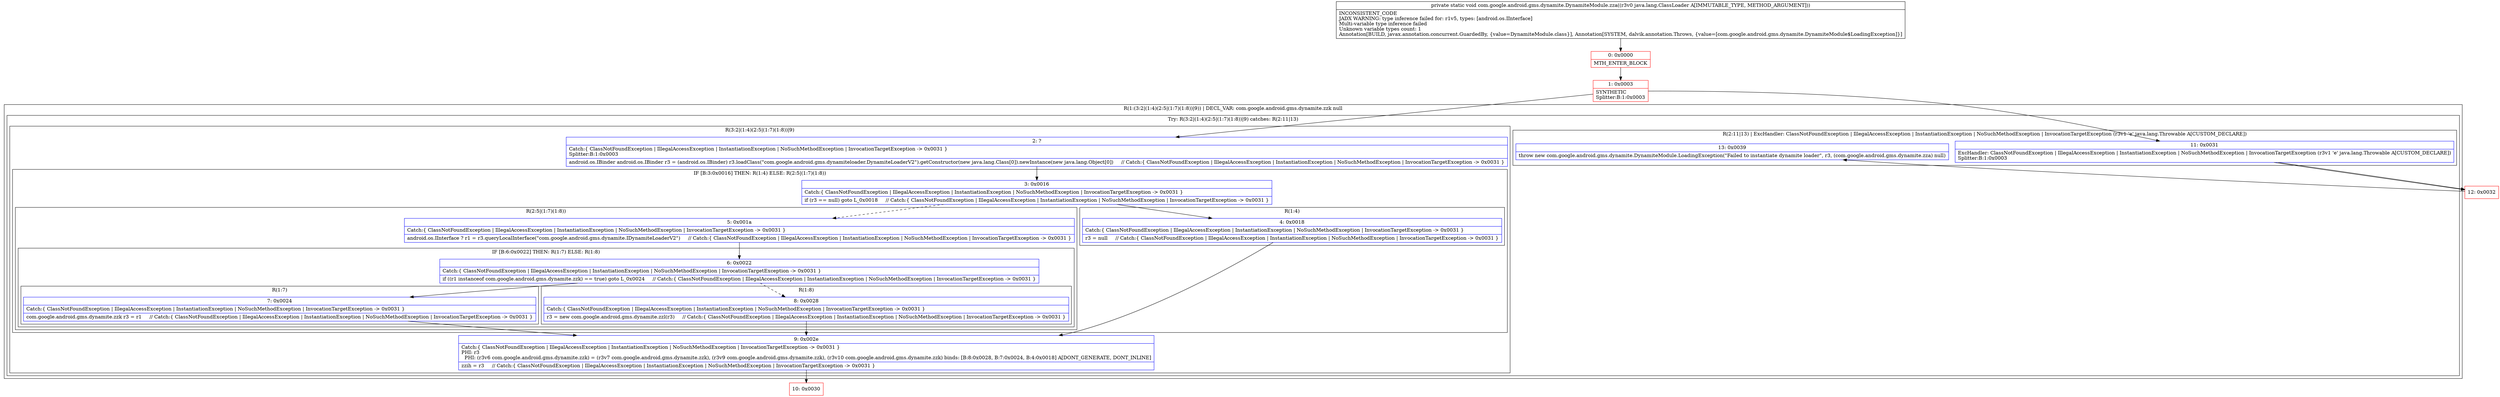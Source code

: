 digraph "CFG forcom.google.android.gms.dynamite.DynamiteModule.zza(Ljava\/lang\/ClassLoader;)V" {
subgraph cluster_Region_227210270 {
label = "R(1:(3:2|(1:4)(2:5|(1:7)(1:8))|9)) | DECL_VAR: com.google.android.gms.dynamite.zzk null\l";
node [shape=record,color=blue];
subgraph cluster_TryCatchRegion_1173523387 {
label = "Try: R(3:2|(1:4)(2:5|(1:7)(1:8))|9) catches: R(2:11|13)";
node [shape=record,color=blue];
subgraph cluster_Region_1826815555 {
label = "R(3:2|(1:4)(2:5|(1:7)(1:8))|9)";
node [shape=record,color=blue];
Node_2 [shape=record,label="{2\:\ ?|Catch:\{ ClassNotFoundException \| IllegalAccessException \| InstantiationException \| NoSuchMethodException \| InvocationTargetException \-\> 0x0031 \}\lSplitter:B:1:0x0003\l|android.os.IBinder android.os.IBinder r3 = (android.os.IBinder) r3.loadClass(\"com.google.android.gms.dynamiteloader.DynamiteLoaderV2\").getConstructor(new java.lang.Class[0]).newInstance(new java.lang.Object[0])     \/\/ Catch:\{ ClassNotFoundException \| IllegalAccessException \| InstantiationException \| NoSuchMethodException \| InvocationTargetException \-\> 0x0031 \}\l}"];
subgraph cluster_IfRegion_849623737 {
label = "IF [B:3:0x0016] THEN: R(1:4) ELSE: R(2:5|(1:7)(1:8))";
node [shape=record,color=blue];
Node_3 [shape=record,label="{3\:\ 0x0016|Catch:\{ ClassNotFoundException \| IllegalAccessException \| InstantiationException \| NoSuchMethodException \| InvocationTargetException \-\> 0x0031 \}\l|if (r3 == null) goto L_0x0018     \/\/ Catch:\{ ClassNotFoundException \| IllegalAccessException \| InstantiationException \| NoSuchMethodException \| InvocationTargetException \-\> 0x0031 \}\l}"];
subgraph cluster_Region_124011784 {
label = "R(1:4)";
node [shape=record,color=blue];
Node_4 [shape=record,label="{4\:\ 0x0018|Catch:\{ ClassNotFoundException \| IllegalAccessException \| InstantiationException \| NoSuchMethodException \| InvocationTargetException \-\> 0x0031 \}\l|r3 = null     \/\/ Catch:\{ ClassNotFoundException \| IllegalAccessException \| InstantiationException \| NoSuchMethodException \| InvocationTargetException \-\> 0x0031 \}\l}"];
}
subgraph cluster_Region_335807550 {
label = "R(2:5|(1:7)(1:8))";
node [shape=record,color=blue];
Node_5 [shape=record,label="{5\:\ 0x001a|Catch:\{ ClassNotFoundException \| IllegalAccessException \| InstantiationException \| NoSuchMethodException \| InvocationTargetException \-\> 0x0031 \}\l|android.os.IInterface ? r1 = r3.queryLocalInterface(\"com.google.android.gms.dynamite.IDynamiteLoaderV2\")     \/\/ Catch:\{ ClassNotFoundException \| IllegalAccessException \| InstantiationException \| NoSuchMethodException \| InvocationTargetException \-\> 0x0031 \}\l}"];
subgraph cluster_IfRegion_871728174 {
label = "IF [B:6:0x0022] THEN: R(1:7) ELSE: R(1:8)";
node [shape=record,color=blue];
Node_6 [shape=record,label="{6\:\ 0x0022|Catch:\{ ClassNotFoundException \| IllegalAccessException \| InstantiationException \| NoSuchMethodException \| InvocationTargetException \-\> 0x0031 \}\l|if ((r1 instanceof com.google.android.gms.dynamite.zzk) == true) goto L_0x0024     \/\/ Catch:\{ ClassNotFoundException \| IllegalAccessException \| InstantiationException \| NoSuchMethodException \| InvocationTargetException \-\> 0x0031 \}\l}"];
subgraph cluster_Region_344376531 {
label = "R(1:7)";
node [shape=record,color=blue];
Node_7 [shape=record,label="{7\:\ 0x0024|Catch:\{ ClassNotFoundException \| IllegalAccessException \| InstantiationException \| NoSuchMethodException \| InvocationTargetException \-\> 0x0031 \}\l|com.google.android.gms.dynamite.zzk r3 = r1     \/\/ Catch:\{ ClassNotFoundException \| IllegalAccessException \| InstantiationException \| NoSuchMethodException \| InvocationTargetException \-\> 0x0031 \}\l}"];
}
subgraph cluster_Region_1869426587 {
label = "R(1:8)";
node [shape=record,color=blue];
Node_8 [shape=record,label="{8\:\ 0x0028|Catch:\{ ClassNotFoundException \| IllegalAccessException \| InstantiationException \| NoSuchMethodException \| InvocationTargetException \-\> 0x0031 \}\l|r3 = new com.google.android.gms.dynamite.zzl(r3)     \/\/ Catch:\{ ClassNotFoundException \| IllegalAccessException \| InstantiationException \| NoSuchMethodException \| InvocationTargetException \-\> 0x0031 \}\l}"];
}
}
}
}
Node_9 [shape=record,label="{9\:\ 0x002e|Catch:\{ ClassNotFoundException \| IllegalAccessException \| InstantiationException \| NoSuchMethodException \| InvocationTargetException \-\> 0x0031 \}\lPHI: r3 \l  PHI: (r3v6 com.google.android.gms.dynamite.zzk) = (r3v7 com.google.android.gms.dynamite.zzk), (r3v9 com.google.android.gms.dynamite.zzk), (r3v10 com.google.android.gms.dynamite.zzk) binds: [B:8:0x0028, B:7:0x0024, B:4:0x0018] A[DONT_GENERATE, DONT_INLINE]\l|zzih = r3     \/\/ Catch:\{ ClassNotFoundException \| IllegalAccessException \| InstantiationException \| NoSuchMethodException \| InvocationTargetException \-\> 0x0031 \}\l}"];
}
subgraph cluster_Region_667298884 {
label = "R(2:11|13) | ExcHandler: ClassNotFoundException \| IllegalAccessException \| InstantiationException \| NoSuchMethodException \| InvocationTargetException (r3v1 'e' java.lang.Throwable A[CUSTOM_DECLARE])\l";
node [shape=record,color=blue];
Node_11 [shape=record,label="{11\:\ 0x0031|ExcHandler: ClassNotFoundException \| IllegalAccessException \| InstantiationException \| NoSuchMethodException \| InvocationTargetException (r3v1 'e' java.lang.Throwable A[CUSTOM_DECLARE])\lSplitter:B:1:0x0003\l}"];
Node_13 [shape=record,label="{13\:\ 0x0039|throw new com.google.android.gms.dynamite.DynamiteModule.LoadingException(\"Failed to instantiate dynamite loader\", r3, (com.google.android.gms.dynamite.zza) null)\l}"];
}
}
}
subgraph cluster_Region_667298884 {
label = "R(2:11|13) | ExcHandler: ClassNotFoundException \| IllegalAccessException \| InstantiationException \| NoSuchMethodException \| InvocationTargetException (r3v1 'e' java.lang.Throwable A[CUSTOM_DECLARE])\l";
node [shape=record,color=blue];
Node_11 [shape=record,label="{11\:\ 0x0031|ExcHandler: ClassNotFoundException \| IllegalAccessException \| InstantiationException \| NoSuchMethodException \| InvocationTargetException (r3v1 'e' java.lang.Throwable A[CUSTOM_DECLARE])\lSplitter:B:1:0x0003\l}"];
Node_13 [shape=record,label="{13\:\ 0x0039|throw new com.google.android.gms.dynamite.DynamiteModule.LoadingException(\"Failed to instantiate dynamite loader\", r3, (com.google.android.gms.dynamite.zza) null)\l}"];
}
Node_0 [shape=record,color=red,label="{0\:\ 0x0000|MTH_ENTER_BLOCK\l}"];
Node_1 [shape=record,color=red,label="{1\:\ 0x0003|SYNTHETIC\lSplitter:B:1:0x0003\l}"];
Node_10 [shape=record,color=red,label="{10\:\ 0x0030}"];
Node_12 [shape=record,color=red,label="{12\:\ 0x0032}"];
MethodNode[shape=record,label="{private static void com.google.android.gms.dynamite.DynamiteModule.zza((r3v0 java.lang.ClassLoader A[IMMUTABLE_TYPE, METHOD_ARGUMENT]))  | INCONSISTENT_CODE\lJADX WARNING: type inference failed for: r1v5, types: [android.os.IInterface]\lMulti\-variable type inference failed\lUnknown variable types count: 1\lAnnotation[BUILD, javax.annotation.concurrent.GuardedBy, \{value=DynamiteModule.class\}], Annotation[SYSTEM, dalvik.annotation.Throws, \{value=[com.google.android.gms.dynamite.DynamiteModule$LoadingException]\}]\l}"];
MethodNode -> Node_0;
Node_2 -> Node_3;
Node_3 -> Node_4;
Node_3 -> Node_5[style=dashed];
Node_4 -> Node_9;
Node_5 -> Node_6;
Node_6 -> Node_7;
Node_6 -> Node_8[style=dashed];
Node_7 -> Node_9;
Node_8 -> Node_9;
Node_9 -> Node_10;
Node_11 -> Node_12;
Node_11 -> Node_12;
Node_0 -> Node_1;
Node_1 -> Node_2;
Node_1 -> Node_11;
Node_12 -> Node_13;
}

